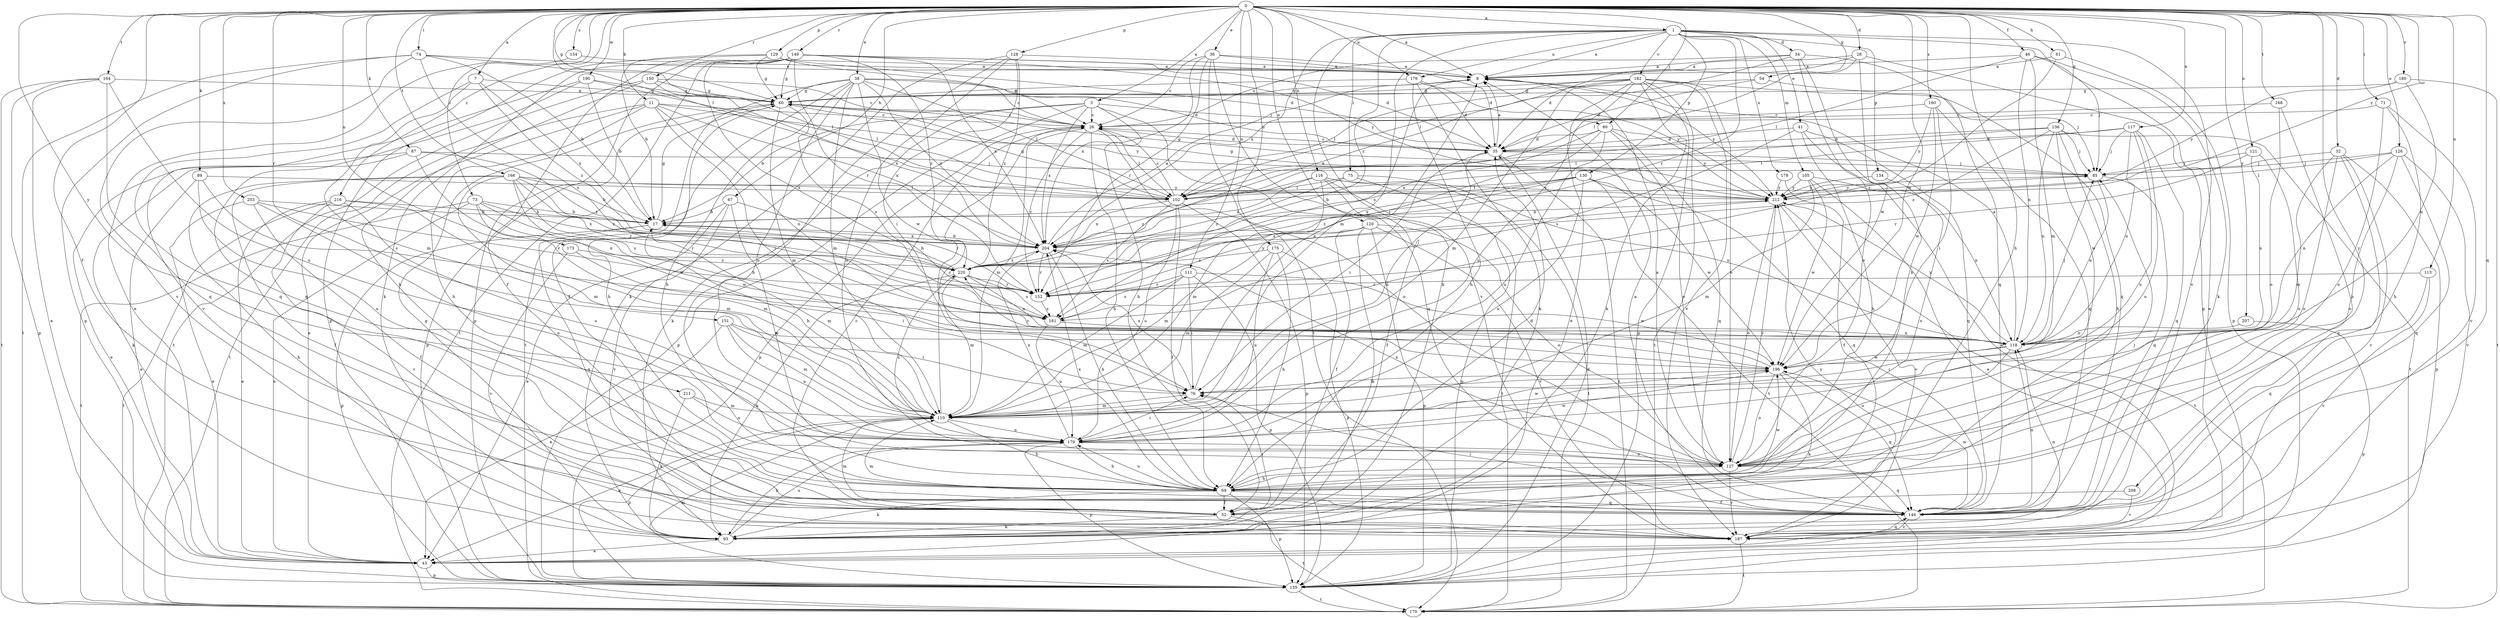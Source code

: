 strict digraph  {
0;
1;
3;
7;
8;
11;
17;
26;
28;
32;
34;
35;
36;
38;
41;
43;
46;
52;
54;
60;
61;
67;
69;
71;
73;
74;
75;
76;
80;
85;
87;
89;
93;
102;
105;
110;
111;
113;
116;
117;
118;
120;
121;
126;
127;
128;
129;
130;
134;
135;
136;
144;
149;
150;
151;
152;
154;
160;
161;
164;
166;
168;
170;
173;
175;
176;
178;
179;
180;
182;
187;
190;
196;
203;
204;
207;
208;
211;
212;
216;
220;
0 -> 1  [label=a];
0 -> 3  [label=a];
0 -> 7  [label=a];
0 -> 8  [label=a];
0 -> 11  [label=b];
0 -> 28  [label=d];
0 -> 32  [label=d];
0 -> 36  [label=e];
0 -> 38  [label=e];
0 -> 46  [label=f];
0 -> 52  [label=f];
0 -> 54  [label=g];
0 -> 60  [label=g];
0 -> 61  [label=h];
0 -> 67  [label=h];
0 -> 69  [label=h];
0 -> 71  [label=i];
0 -> 73  [label=i];
0 -> 74  [label=i];
0 -> 80  [label=j];
0 -> 87  [label=k];
0 -> 89  [label=k];
0 -> 102  [label=l];
0 -> 111  [label=n];
0 -> 113  [label=n];
0 -> 116  [label=n];
0 -> 117  [label=n];
0 -> 120  [label=o];
0 -> 121  [label=o];
0 -> 126  [label=o];
0 -> 128  [label=p];
0 -> 129  [label=p];
0 -> 136  [label=q];
0 -> 144  [label=q];
0 -> 149  [label=r];
0 -> 150  [label=r];
0 -> 151  [label=r];
0 -> 154  [label=s];
0 -> 160  [label=s];
0 -> 164  [label=t];
0 -> 166  [label=t];
0 -> 168  [label=t];
0 -> 173  [label=u];
0 -> 175  [label=u];
0 -> 176  [label=u];
0 -> 180  [label=v];
0 -> 190  [label=w];
0 -> 196  [label=w];
0 -> 203  [label=x];
0 -> 207  [label=y];
0 -> 208  [label=y];
0 -> 211  [label=y];
0 -> 212  [label=y];
0 -> 216  [label=z];
1 -> 8  [label=a];
1 -> 34  [label=d];
1 -> 41  [label=e];
1 -> 75  [label=i];
1 -> 93  [label=k];
1 -> 105  [label=m];
1 -> 110  [label=m];
1 -> 130  [label=p];
1 -> 134  [label=p];
1 -> 135  [label=p];
1 -> 152  [label=r];
1 -> 176  [label=u];
1 -> 178  [label=u];
1 -> 182  [label=v];
1 -> 187  [label=v];
1 -> 204  [label=x];
1 -> 220  [label=z];
3 -> 17  [label=b];
3 -> 26  [label=c];
3 -> 69  [label=h];
3 -> 80  [label=j];
3 -> 93  [label=k];
3 -> 135  [label=p];
3 -> 144  [label=q];
3 -> 204  [label=x];
7 -> 60  [label=g];
7 -> 110  [label=m];
7 -> 144  [label=q];
7 -> 204  [label=x];
7 -> 220  [label=z];
8 -> 60  [label=g];
8 -> 161  [label=s];
8 -> 212  [label=y];
11 -> 26  [label=c];
11 -> 43  [label=e];
11 -> 69  [label=h];
11 -> 76  [label=i];
11 -> 118  [label=n];
11 -> 170  [label=t];
11 -> 204  [label=x];
11 -> 212  [label=y];
17 -> 60  [label=g];
17 -> 110  [label=m];
17 -> 135  [label=p];
17 -> 144  [label=q];
17 -> 204  [label=x];
26 -> 35  [label=d];
26 -> 69  [label=h];
26 -> 102  [label=l];
26 -> 110  [label=m];
26 -> 127  [label=o];
26 -> 135  [label=p];
26 -> 152  [label=r];
28 -> 8  [label=a];
28 -> 35  [label=d];
28 -> 43  [label=e];
28 -> 102  [label=l];
28 -> 196  [label=w];
32 -> 85  [label=j];
32 -> 110  [label=m];
32 -> 127  [label=o];
32 -> 135  [label=p];
32 -> 144  [label=q];
32 -> 187  [label=v];
34 -> 8  [label=a];
34 -> 26  [label=c];
34 -> 69  [label=h];
34 -> 102  [label=l];
34 -> 127  [label=o];
34 -> 144  [label=q];
35 -> 8  [label=a];
35 -> 26  [label=c];
35 -> 76  [label=i];
35 -> 85  [label=j];
35 -> 170  [label=t];
36 -> 8  [label=a];
36 -> 26  [label=c];
36 -> 35  [label=d];
36 -> 152  [label=r];
36 -> 170  [label=t];
36 -> 187  [label=v];
36 -> 204  [label=x];
38 -> 26  [label=c];
38 -> 35  [label=d];
38 -> 52  [label=f];
38 -> 60  [label=g];
38 -> 69  [label=h];
38 -> 102  [label=l];
38 -> 110  [label=m];
38 -> 170  [label=t];
38 -> 179  [label=u];
38 -> 196  [label=w];
38 -> 204  [label=x];
41 -> 35  [label=d];
41 -> 43  [label=e];
41 -> 69  [label=h];
41 -> 144  [label=q];
41 -> 161  [label=s];
43 -> 135  [label=p];
46 -> 8  [label=a];
46 -> 85  [label=j];
46 -> 93  [label=k];
46 -> 102  [label=l];
46 -> 110  [label=m];
46 -> 118  [label=n];
52 -> 26  [label=c];
52 -> 76  [label=i];
52 -> 85  [label=j];
52 -> 93  [label=k];
52 -> 110  [label=m];
52 -> 170  [label=t];
54 -> 35  [label=d];
54 -> 60  [label=g];
54 -> 144  [label=q];
60 -> 26  [label=c];
60 -> 69  [label=h];
60 -> 110  [label=m];
60 -> 135  [label=p];
60 -> 161  [label=s];
61 -> 8  [label=a];
61 -> 135  [label=p];
61 -> 161  [label=s];
67 -> 17  [label=b];
67 -> 43  [label=e];
67 -> 127  [label=o];
67 -> 152  [label=r];
67 -> 187  [label=v];
69 -> 35  [label=d];
69 -> 52  [label=f];
69 -> 93  [label=k];
69 -> 135  [label=p];
69 -> 144  [label=q];
69 -> 179  [label=u];
69 -> 196  [label=w];
69 -> 204  [label=x];
71 -> 26  [label=c];
71 -> 69  [label=h];
71 -> 127  [label=o];
71 -> 187  [label=v];
73 -> 17  [label=b];
73 -> 43  [label=e];
73 -> 110  [label=m];
73 -> 152  [label=r];
73 -> 170  [label=t];
73 -> 196  [label=w];
73 -> 204  [label=x];
74 -> 8  [label=a];
74 -> 17  [label=b];
74 -> 102  [label=l];
74 -> 135  [label=p];
74 -> 161  [label=s];
74 -> 170  [label=t];
74 -> 187  [label=v];
75 -> 102  [label=l];
75 -> 135  [label=p];
75 -> 170  [label=t];
75 -> 220  [label=z];
76 -> 8  [label=a];
76 -> 110  [label=m];
76 -> 204  [label=x];
80 -> 35  [label=d];
80 -> 127  [label=o];
80 -> 144  [label=q];
80 -> 152  [label=r];
80 -> 179  [label=u];
80 -> 204  [label=x];
80 -> 212  [label=y];
85 -> 60  [label=g];
85 -> 118  [label=n];
85 -> 144  [label=q];
85 -> 212  [label=y];
87 -> 43  [label=e];
87 -> 85  [label=j];
87 -> 93  [label=k];
87 -> 118  [label=n];
87 -> 220  [label=z];
89 -> 43  [label=e];
89 -> 102  [label=l];
89 -> 161  [label=s];
89 -> 179  [label=u];
93 -> 43  [label=e];
93 -> 60  [label=g];
93 -> 118  [label=n];
93 -> 179  [label=u];
102 -> 26  [label=c];
102 -> 52  [label=f];
102 -> 60  [label=g];
102 -> 135  [label=p];
102 -> 161  [label=s];
102 -> 179  [label=u];
102 -> 204  [label=x];
105 -> 43  [label=e];
105 -> 110  [label=m];
105 -> 118  [label=n];
105 -> 196  [label=w];
105 -> 212  [label=y];
110 -> 17  [label=b];
110 -> 26  [label=c];
110 -> 35  [label=d];
110 -> 43  [label=e];
110 -> 69  [label=h];
110 -> 135  [label=p];
110 -> 179  [label=u];
110 -> 196  [label=w];
111 -> 76  [label=i];
111 -> 110  [label=m];
111 -> 135  [label=p];
111 -> 152  [label=r];
111 -> 161  [label=s];
111 -> 196  [label=w];
113 -> 144  [label=q];
113 -> 152  [label=r];
113 -> 187  [label=v];
116 -> 52  [label=f];
116 -> 110  [label=m];
116 -> 118  [label=n];
116 -> 170  [label=t];
116 -> 204  [label=x];
116 -> 212  [label=y];
116 -> 220  [label=z];
117 -> 35  [label=d];
117 -> 85  [label=j];
117 -> 102  [label=l];
117 -> 118  [label=n];
117 -> 127  [label=o];
117 -> 144  [label=q];
117 -> 179  [label=u];
118 -> 8  [label=a];
118 -> 76  [label=i];
118 -> 85  [label=j];
118 -> 127  [label=o];
118 -> 196  [label=w];
118 -> 212  [label=y];
120 -> 52  [label=f];
120 -> 93  [label=k];
120 -> 110  [label=m];
120 -> 127  [label=o];
120 -> 135  [label=p];
120 -> 187  [label=v];
120 -> 204  [label=x];
121 -> 85  [label=j];
121 -> 118  [label=n];
121 -> 127  [label=o];
121 -> 152  [label=r];
126 -> 85  [label=j];
126 -> 102  [label=l];
126 -> 118  [label=n];
126 -> 127  [label=o];
126 -> 144  [label=q];
126 -> 187  [label=v];
127 -> 8  [label=a];
127 -> 69  [label=h];
127 -> 144  [label=q];
127 -> 187  [label=v];
127 -> 204  [label=x];
127 -> 212  [label=y];
128 -> 8  [label=a];
128 -> 69  [label=h];
128 -> 76  [label=i];
128 -> 93  [label=k];
128 -> 127  [label=o];
128 -> 220  [label=z];
129 -> 8  [label=a];
129 -> 17  [label=b];
129 -> 26  [label=c];
129 -> 35  [label=d];
129 -> 60  [label=g];
129 -> 135  [label=p];
130 -> 17  [label=b];
130 -> 102  [label=l];
130 -> 144  [label=q];
130 -> 170  [label=t];
130 -> 179  [label=u];
130 -> 196  [label=w];
130 -> 204  [label=x];
130 -> 220  [label=z];
134 -> 127  [label=o];
134 -> 212  [label=y];
135 -> 35  [label=d];
135 -> 110  [label=m];
135 -> 170  [label=t];
136 -> 35  [label=d];
136 -> 69  [label=h];
136 -> 85  [label=j];
136 -> 102  [label=l];
136 -> 118  [label=n];
136 -> 170  [label=t];
136 -> 196  [label=w];
136 -> 220  [label=z];
144 -> 8  [label=a];
144 -> 76  [label=i];
144 -> 110  [label=m];
144 -> 118  [label=n];
144 -> 187  [label=v];
144 -> 196  [label=w];
149 -> 8  [label=a];
149 -> 35  [label=d];
149 -> 52  [label=f];
149 -> 60  [label=g];
149 -> 93  [label=k];
149 -> 135  [label=p];
149 -> 152  [label=r];
149 -> 161  [label=s];
149 -> 170  [label=t];
149 -> 204  [label=x];
149 -> 212  [label=y];
149 -> 220  [label=z];
150 -> 26  [label=c];
150 -> 60  [label=g];
150 -> 69  [label=h];
150 -> 170  [label=t];
150 -> 204  [label=x];
151 -> 43  [label=e];
151 -> 76  [label=i];
151 -> 110  [label=m];
151 -> 118  [label=n];
151 -> 179  [label=u];
152 -> 161  [label=s];
152 -> 212  [label=y];
154 -> 8  [label=a];
154 -> 43  [label=e];
160 -> 26  [label=c];
160 -> 76  [label=i];
160 -> 144  [label=q];
160 -> 196  [label=w];
160 -> 212  [label=y];
161 -> 118  [label=n];
161 -> 179  [label=u];
164 -> 43  [label=e];
164 -> 60  [label=g];
164 -> 135  [label=p];
164 -> 144  [label=q];
164 -> 170  [label=t];
164 -> 179  [label=u];
166 -> 17  [label=b];
166 -> 52  [label=f];
166 -> 93  [label=k];
166 -> 102  [label=l];
166 -> 110  [label=m];
166 -> 152  [label=r];
166 -> 161  [label=s];
166 -> 196  [label=w];
166 -> 212  [label=y];
166 -> 220  [label=z];
168 -> 26  [label=c];
168 -> 69  [label=h];
168 -> 127  [label=o];
173 -> 76  [label=i];
173 -> 187  [label=v];
173 -> 220  [label=z];
175 -> 69  [label=h];
175 -> 110  [label=m];
175 -> 135  [label=p];
175 -> 179  [label=u];
175 -> 220  [label=z];
176 -> 35  [label=d];
176 -> 60  [label=g];
176 -> 69  [label=h];
176 -> 93  [label=k];
176 -> 212  [label=y];
178 -> 52  [label=f];
178 -> 212  [label=y];
179 -> 69  [label=h];
179 -> 76  [label=i];
179 -> 93  [label=k];
179 -> 127  [label=o];
179 -> 135  [label=p];
179 -> 196  [label=w];
179 -> 204  [label=x];
179 -> 220  [label=z];
180 -> 60  [label=g];
180 -> 118  [label=n];
180 -> 170  [label=t];
180 -> 212  [label=y];
182 -> 43  [label=e];
182 -> 60  [label=g];
182 -> 85  [label=j];
182 -> 93  [label=k];
182 -> 102  [label=l];
182 -> 110  [label=m];
182 -> 127  [label=o];
182 -> 135  [label=p];
182 -> 170  [label=t];
182 -> 179  [label=u];
182 -> 187  [label=v];
182 -> 204  [label=x];
187 -> 144  [label=q];
187 -> 170  [label=t];
187 -> 212  [label=y];
190 -> 17  [label=b];
190 -> 60  [label=g];
190 -> 102  [label=l];
190 -> 144  [label=q];
190 -> 187  [label=v];
196 -> 76  [label=i];
196 -> 93  [label=k];
196 -> 127  [label=o];
196 -> 144  [label=q];
196 -> 220  [label=z];
203 -> 17  [label=b];
203 -> 43  [label=e];
203 -> 52  [label=f];
203 -> 127  [label=o];
203 -> 152  [label=r];
204 -> 8  [label=a];
204 -> 17  [label=b];
204 -> 69  [label=h];
204 -> 152  [label=r];
204 -> 220  [label=z];
207 -> 118  [label=n];
207 -> 135  [label=p];
208 -> 52  [label=f];
208 -> 187  [label=v];
211 -> 93  [label=k];
211 -> 110  [label=m];
211 -> 179  [label=u];
212 -> 17  [label=b];
212 -> 60  [label=g];
212 -> 85  [label=j];
212 -> 127  [label=o];
212 -> 170  [label=t];
212 -> 187  [label=v];
216 -> 17  [label=b];
216 -> 43  [label=e];
216 -> 110  [label=m];
216 -> 170  [label=t];
216 -> 179  [label=u];
216 -> 187  [label=v];
220 -> 17  [label=b];
220 -> 93  [label=k];
220 -> 110  [label=m];
220 -> 118  [label=n];
220 -> 152  [label=r];
220 -> 161  [label=s];
}
